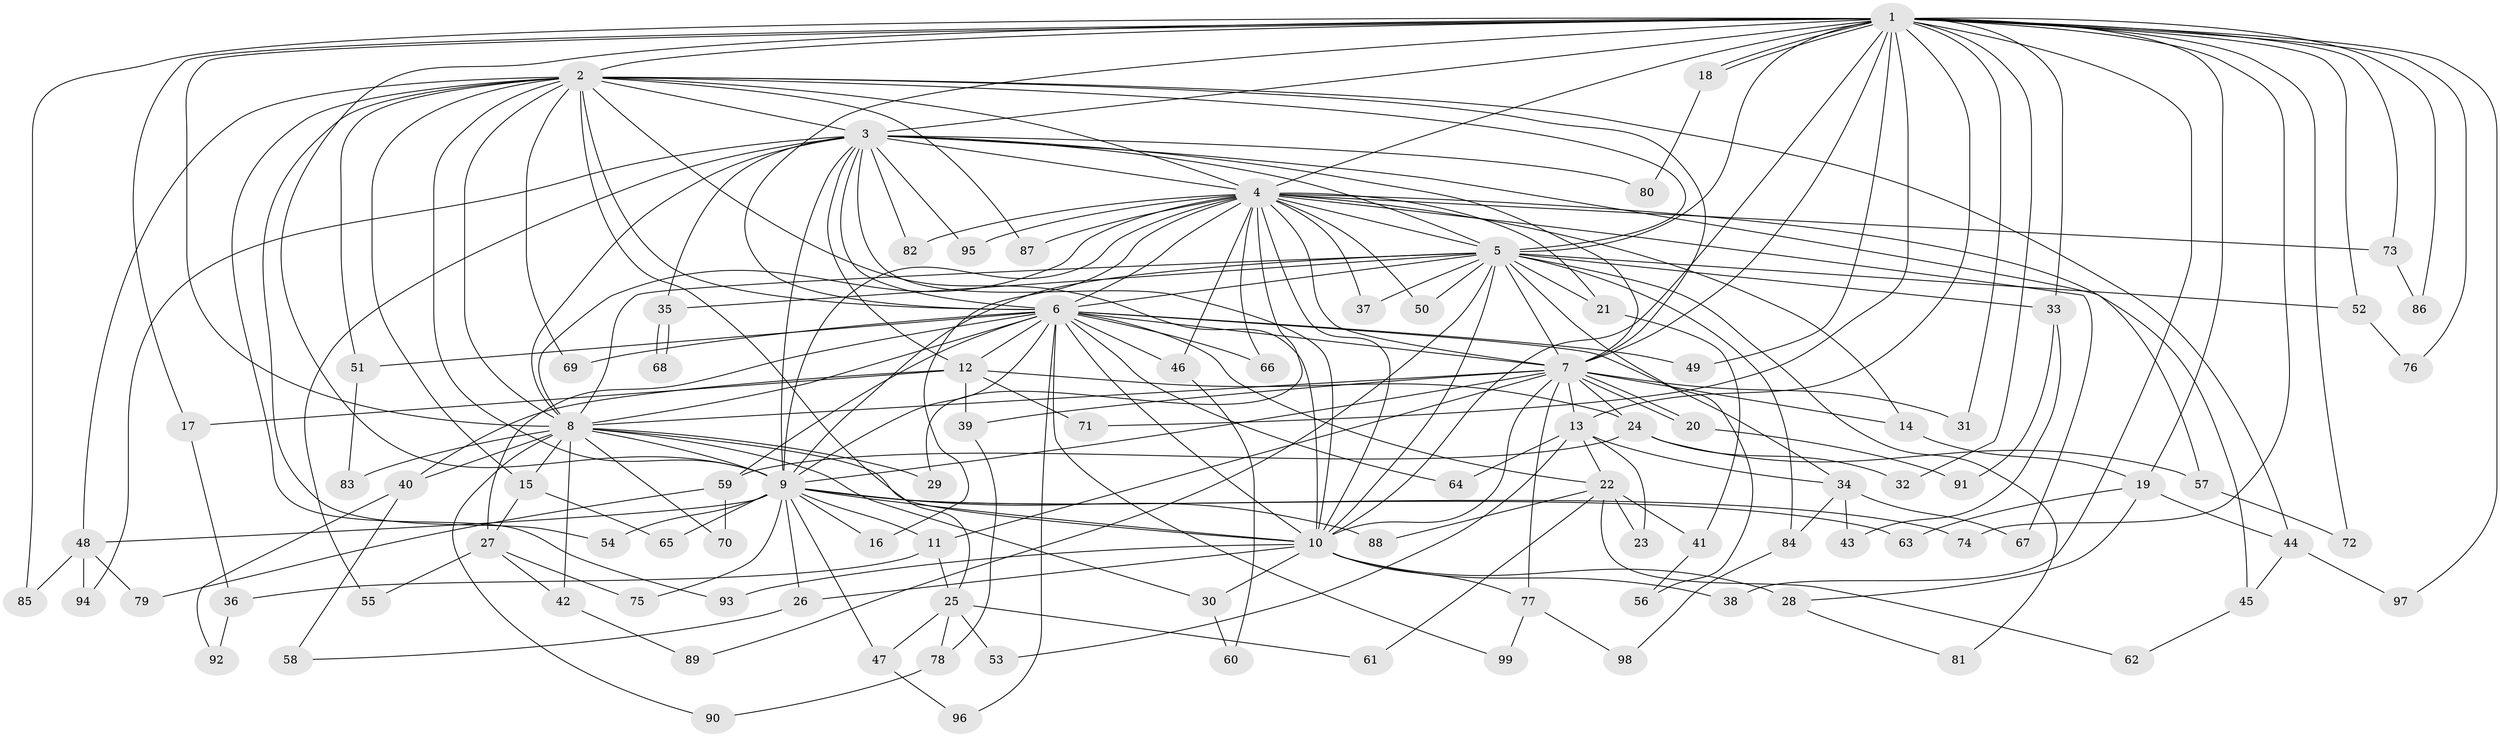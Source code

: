 // coarse degree distribution, {24: 0.0273972602739726, 18: 0.0136986301369863, 20: 0.0410958904109589, 15: 0.0136986301369863, 16: 0.0136986301369863, 4: 0.0821917808219178, 9: 0.0136986301369863, 7: 0.0547945205479452, 6: 0.0136986301369863, 2: 0.5342465753424658, 3: 0.1506849315068493, 5: 0.0410958904109589}
// Generated by graph-tools (version 1.1) at 2025/41/03/06/25 10:41:31]
// undirected, 99 vertices, 223 edges
graph export_dot {
graph [start="1"]
  node [color=gray90,style=filled];
  1;
  2;
  3;
  4;
  5;
  6;
  7;
  8;
  9;
  10;
  11;
  12;
  13;
  14;
  15;
  16;
  17;
  18;
  19;
  20;
  21;
  22;
  23;
  24;
  25;
  26;
  27;
  28;
  29;
  30;
  31;
  32;
  33;
  34;
  35;
  36;
  37;
  38;
  39;
  40;
  41;
  42;
  43;
  44;
  45;
  46;
  47;
  48;
  49;
  50;
  51;
  52;
  53;
  54;
  55;
  56;
  57;
  58;
  59;
  60;
  61;
  62;
  63;
  64;
  65;
  66;
  67;
  68;
  69;
  70;
  71;
  72;
  73;
  74;
  75;
  76;
  77;
  78;
  79;
  80;
  81;
  82;
  83;
  84;
  85;
  86;
  87;
  88;
  89;
  90;
  91;
  92;
  93;
  94;
  95;
  96;
  97;
  98;
  99;
  1 -- 2;
  1 -- 3;
  1 -- 4;
  1 -- 5;
  1 -- 6;
  1 -- 7;
  1 -- 8;
  1 -- 9;
  1 -- 10;
  1 -- 13;
  1 -- 17;
  1 -- 18;
  1 -- 18;
  1 -- 19;
  1 -- 31;
  1 -- 32;
  1 -- 33;
  1 -- 38;
  1 -- 49;
  1 -- 52;
  1 -- 71;
  1 -- 72;
  1 -- 73;
  1 -- 74;
  1 -- 76;
  1 -- 85;
  1 -- 86;
  1 -- 97;
  2 -- 3;
  2 -- 4;
  2 -- 5;
  2 -- 6;
  2 -- 7;
  2 -- 8;
  2 -- 9;
  2 -- 10;
  2 -- 15;
  2 -- 25;
  2 -- 44;
  2 -- 48;
  2 -- 51;
  2 -- 54;
  2 -- 69;
  2 -- 87;
  2 -- 93;
  3 -- 4;
  3 -- 5;
  3 -- 6;
  3 -- 7;
  3 -- 8;
  3 -- 9;
  3 -- 10;
  3 -- 12;
  3 -- 35;
  3 -- 55;
  3 -- 57;
  3 -- 80;
  3 -- 82;
  3 -- 94;
  3 -- 95;
  4 -- 5;
  4 -- 6;
  4 -- 7;
  4 -- 8;
  4 -- 9;
  4 -- 10;
  4 -- 14;
  4 -- 16;
  4 -- 21;
  4 -- 29;
  4 -- 37;
  4 -- 45;
  4 -- 46;
  4 -- 50;
  4 -- 66;
  4 -- 67;
  4 -- 73;
  4 -- 82;
  4 -- 87;
  4 -- 95;
  5 -- 6;
  5 -- 7;
  5 -- 8;
  5 -- 9;
  5 -- 10;
  5 -- 21;
  5 -- 33;
  5 -- 35;
  5 -- 37;
  5 -- 50;
  5 -- 52;
  5 -- 56;
  5 -- 81;
  5 -- 84;
  5 -- 89;
  6 -- 7;
  6 -- 8;
  6 -- 9;
  6 -- 10;
  6 -- 12;
  6 -- 22;
  6 -- 27;
  6 -- 34;
  6 -- 46;
  6 -- 49;
  6 -- 51;
  6 -- 59;
  6 -- 64;
  6 -- 66;
  6 -- 69;
  6 -- 96;
  6 -- 99;
  7 -- 8;
  7 -- 9;
  7 -- 10;
  7 -- 11;
  7 -- 13;
  7 -- 14;
  7 -- 20;
  7 -- 20;
  7 -- 24;
  7 -- 31;
  7 -- 39;
  7 -- 77;
  8 -- 9;
  8 -- 10;
  8 -- 15;
  8 -- 29;
  8 -- 30;
  8 -- 40;
  8 -- 42;
  8 -- 70;
  8 -- 83;
  8 -- 90;
  9 -- 10;
  9 -- 11;
  9 -- 16;
  9 -- 26;
  9 -- 47;
  9 -- 48;
  9 -- 54;
  9 -- 63;
  9 -- 65;
  9 -- 74;
  9 -- 75;
  9 -- 88;
  10 -- 26;
  10 -- 28;
  10 -- 30;
  10 -- 38;
  10 -- 77;
  10 -- 93;
  11 -- 25;
  11 -- 36;
  12 -- 17;
  12 -- 24;
  12 -- 39;
  12 -- 40;
  12 -- 71;
  13 -- 22;
  13 -- 23;
  13 -- 34;
  13 -- 53;
  13 -- 64;
  14 -- 19;
  15 -- 27;
  15 -- 65;
  17 -- 36;
  18 -- 80;
  19 -- 28;
  19 -- 44;
  19 -- 63;
  20 -- 91;
  21 -- 41;
  22 -- 23;
  22 -- 41;
  22 -- 61;
  22 -- 62;
  22 -- 88;
  24 -- 32;
  24 -- 57;
  24 -- 59;
  25 -- 47;
  25 -- 53;
  25 -- 61;
  25 -- 78;
  26 -- 58;
  27 -- 42;
  27 -- 55;
  27 -- 75;
  28 -- 81;
  30 -- 60;
  33 -- 43;
  33 -- 91;
  34 -- 43;
  34 -- 67;
  34 -- 84;
  35 -- 68;
  35 -- 68;
  36 -- 92;
  39 -- 78;
  40 -- 58;
  40 -- 92;
  41 -- 56;
  42 -- 89;
  44 -- 45;
  44 -- 97;
  45 -- 62;
  46 -- 60;
  47 -- 96;
  48 -- 79;
  48 -- 85;
  48 -- 94;
  51 -- 83;
  52 -- 76;
  57 -- 72;
  59 -- 70;
  59 -- 79;
  73 -- 86;
  77 -- 98;
  77 -- 99;
  78 -- 90;
  84 -- 98;
}
